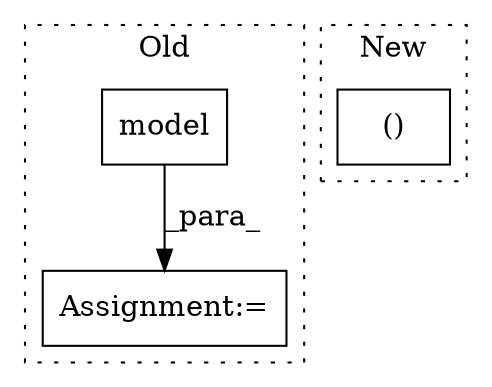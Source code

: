 digraph G {
subgraph cluster0 {
1 [label="model" a="32" s="5612,5623" l="6,1" shape="box"];
3 [label="Assignment:=" a="7" s="5670" l="1" shape="box"];
label = "Old";
style="dotted";
}
subgraph cluster1 {
2 [label="()" a="106" s="7576" l="33" shape="box"];
label = "New";
style="dotted";
}
1 -> 3 [label="_para_"];
}